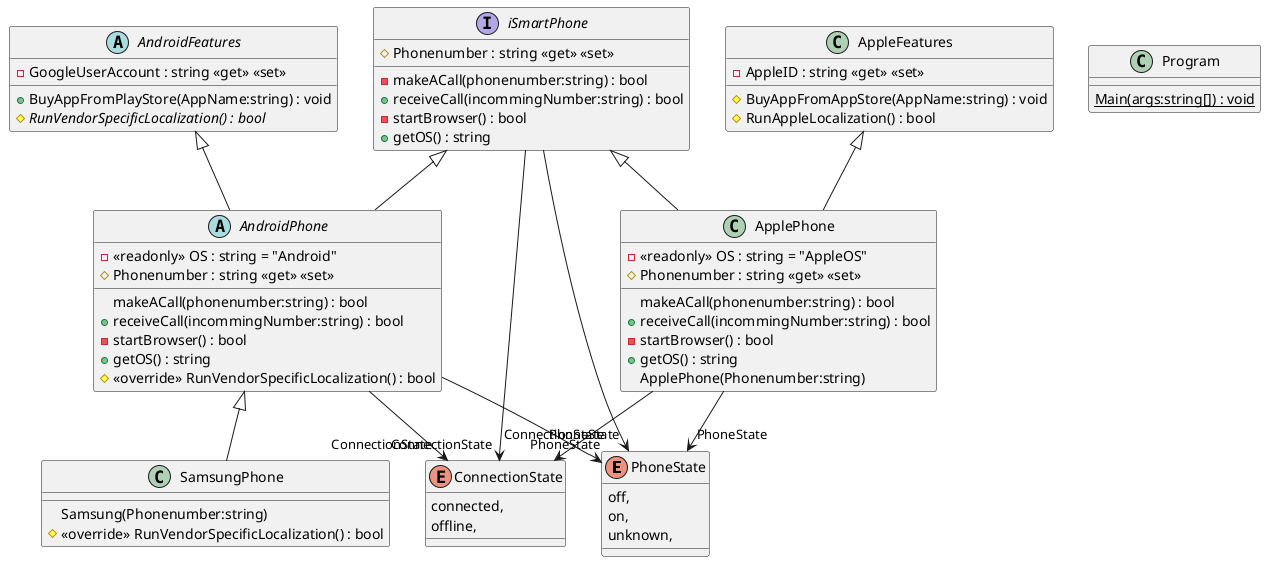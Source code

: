 @startuml
enum PhoneState {
    off,
    on,
    unknown,
}
enum ConnectionState {
    connected,
    offline,
}
interface iSmartPhone {
    # Phonenumber : string <<get>> <<set>>
    - makeACall(phonenumber:string) : bool
    + receiveCall(incommingNumber:string) : bool
    - startBrowser() : bool
    + getOS() : string
}
class AppleFeatures {
    - AppleID : string <<get>> <<set>>
    # BuyAppFromAppStore(AppName:string) : void
    # RunAppleLocalization() : bool
}
abstract class AndroidFeatures {
    - GoogleUserAccount : string <<get>> <<set>>
    + BuyAppFromPlayStore(AppName:string) : void
    # {abstract} RunVendorSpecificLocalization() : bool
}
abstract class AndroidPhone {
    - <<readonly>> OS : string = "Android"
    # Phonenumber : string <<get>> <<set>>
    makeACall(phonenumber:string) : bool
    + receiveCall(incommingNumber:string) : bool
    - startBrowser() : bool
    + getOS() : string
    # <<override>> RunVendorSpecificLocalization() : bool
}
class ApplePhone {
    - <<readonly>> OS : string = "AppleOS"
    # Phonenumber : string <<get>> <<set>>
    makeACall(phonenumber:string) : bool
    + receiveCall(incommingNumber:string) : bool
    - startBrowser() : bool
    + getOS() : string
    ApplePhone(Phonenumber:string)
}
class SamsungPhone {
    Samsung(Phonenumber:string)
    # <<override>> RunVendorSpecificLocalization() : bool
}
class Program {
    {static} Main(args:string[]) : void
}
iSmartPhone --> "PhoneState" PhoneState
iSmartPhone --> "ConnectionState" ConnectionState
AndroidFeatures <|-- AndroidPhone
iSmartPhone <|-- AndroidPhone
AndroidPhone --> "PhoneState" PhoneState
AndroidPhone --> "ConnectionState" ConnectionState
AppleFeatures <|-- ApplePhone
iSmartPhone <|-- ApplePhone
ApplePhone --> "PhoneState" PhoneState
ApplePhone --> "ConnectionState" ConnectionState
AndroidPhone <|-- SamsungPhone
@enduml
